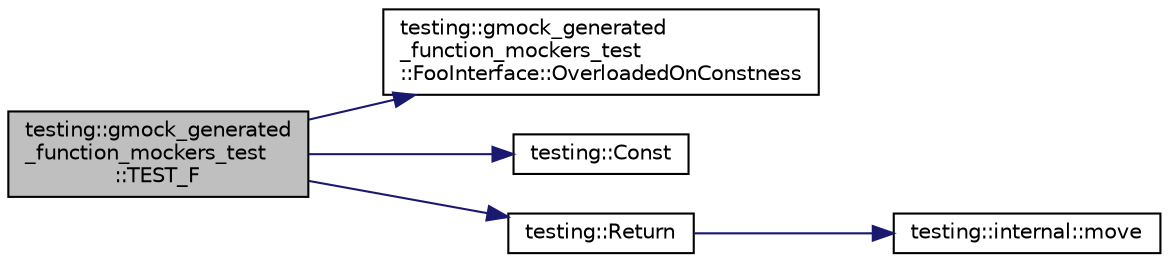 digraph "testing::gmock_generated_function_mockers_test::TEST_F"
{
  edge [fontname="Helvetica",fontsize="10",labelfontname="Helvetica",labelfontsize="10"];
  node [fontname="Helvetica",fontsize="10",shape=record];
  rankdir="LR";
  Node106 [label="testing::gmock_generated\l_function_mockers_test\l::TEST_F",height=0.2,width=0.4,color="black", fillcolor="grey75", style="filled", fontcolor="black"];
  Node106 -> Node107 [color="midnightblue",fontsize="10",style="solid",fontname="Helvetica"];
  Node107 [label="testing::gmock_generated\l_function_mockers_test\l::FooInterface::OverloadedOnConstness",height=0.2,width=0.4,color="black", fillcolor="white", style="filled",URL="$d3/d8c/classtesting_1_1gmock__generated__function__mockers__test_1_1_foo_interface.html#afbbe6ec72ae237de05e109dea5b03f4f"];
  Node106 -> Node108 [color="midnightblue",fontsize="10",style="solid",fontname="Helvetica"];
  Node108 [label="testing::Const",height=0.2,width=0.4,color="black", fillcolor="white", style="filled",URL="$d0/d75/namespacetesting.html#a945ac56c5508a3c9c032bbe8aae8dcfa"];
  Node106 -> Node109 [color="midnightblue",fontsize="10",style="solid",fontname="Helvetica"];
  Node109 [label="testing::Return",height=0.2,width=0.4,color="black", fillcolor="white", style="filled",URL="$d0/d75/namespacetesting.html#af6d1c13e9376c77671e37545cd84359c"];
  Node109 -> Node110 [color="midnightblue",fontsize="10",style="solid",fontname="Helvetica"];
  Node110 [label="testing::internal::move",height=0.2,width=0.4,color="black", fillcolor="white", style="filled",URL="$d0/da7/namespacetesting_1_1internal.html#a0f6d06bf8c3093b9c22bb08723db201e"];
}
